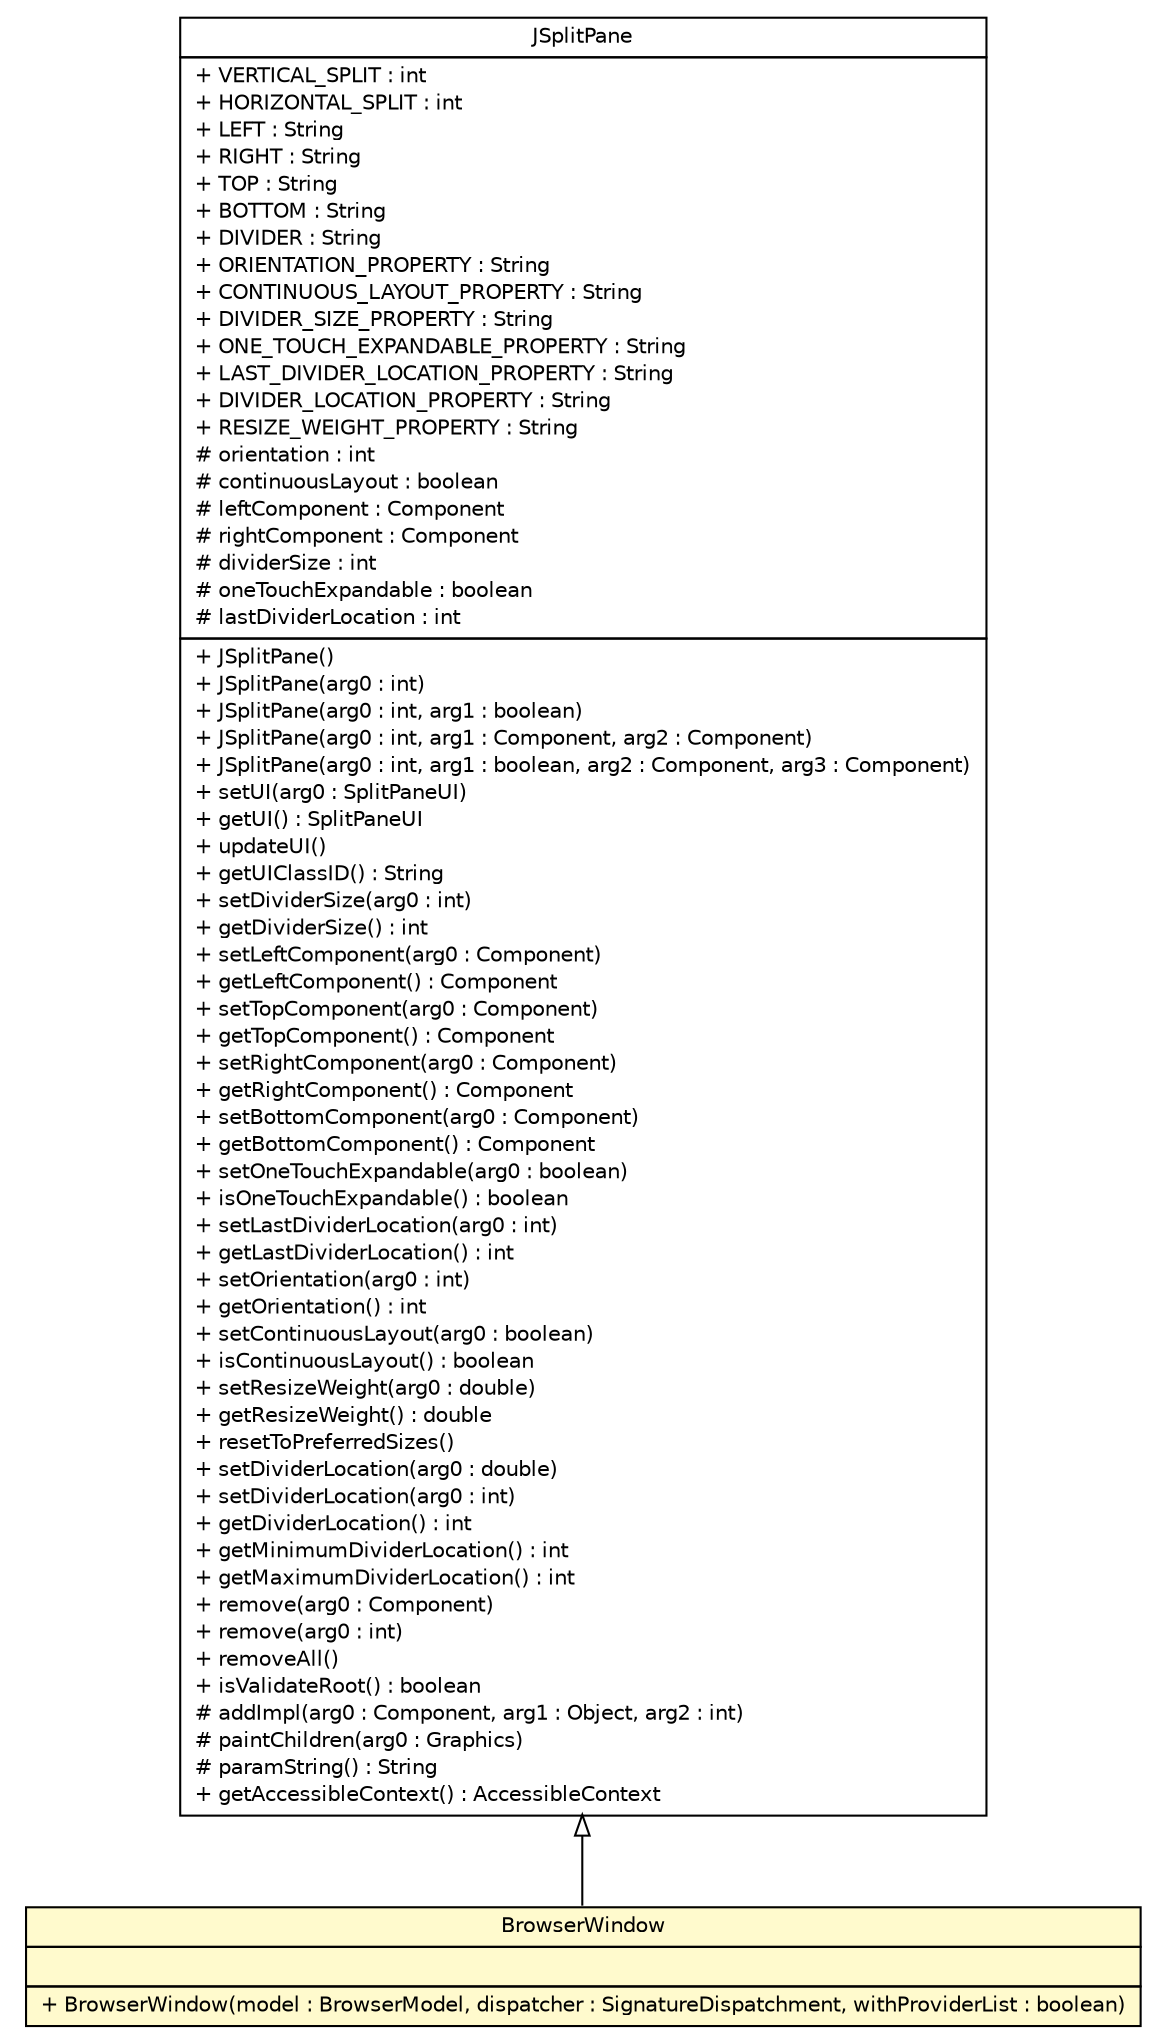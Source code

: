 #!/usr/local/bin/dot
#
# Class diagram 
# Generated by UMLGraph version R5_6 (http://www.umlgraph.org/)
#

digraph G {
	edge [fontname="Helvetica",fontsize=10,labelfontname="Helvetica",labelfontsize=10];
	node [fontname="Helvetica",fontsize=10,shape=plaintext];
	nodesep=0.25;
	ranksep=0.5;
	// sorcer.core.provider.cataloger.ui.BrowserWindow
	c74675 [label=<<table title="sorcer.core.provider.cataloger.ui.BrowserWindow" border="0" cellborder="1" cellspacing="0" cellpadding="2" port="p" bgcolor="lemonChiffon" href="./BrowserWindow.html">
		<tr><td><table border="0" cellspacing="0" cellpadding="1">
<tr><td align="center" balign="center"> BrowserWindow </td></tr>
		</table></td></tr>
		<tr><td><table border="0" cellspacing="0" cellpadding="1">
<tr><td align="left" balign="left">  </td></tr>
		</table></td></tr>
		<tr><td><table border="0" cellspacing="0" cellpadding="1">
<tr><td align="left" balign="left"> + BrowserWindow(model : BrowserModel, dispatcher : SignatureDispatchment, withProviderList : boolean) </td></tr>
		</table></td></tr>
		</table>>, URL="./BrowserWindow.html", fontname="Helvetica", fontcolor="black", fontsize=10.0];
	//sorcer.core.provider.cataloger.ui.BrowserWindow extends javax.swing.JSplitPane
	c74807:p -> c74675:p [dir=back,arrowtail=empty];
	// javax.swing.JSplitPane
	c74807 [label=<<table title="javax.swing.JSplitPane" border="0" cellborder="1" cellspacing="0" cellpadding="2" port="p" href="http://docs.oracle.com/javase/7/docs/api/javax/swing/JSplitPane.html">
		<tr><td><table border="0" cellspacing="0" cellpadding="1">
<tr><td align="center" balign="center"> JSplitPane </td></tr>
		</table></td></tr>
		<tr><td><table border="0" cellspacing="0" cellpadding="1">
<tr><td align="left" balign="left"> + VERTICAL_SPLIT : int </td></tr>
<tr><td align="left" balign="left"> + HORIZONTAL_SPLIT : int </td></tr>
<tr><td align="left" balign="left"> + LEFT : String </td></tr>
<tr><td align="left" balign="left"> + RIGHT : String </td></tr>
<tr><td align="left" balign="left"> + TOP : String </td></tr>
<tr><td align="left" balign="left"> + BOTTOM : String </td></tr>
<tr><td align="left" balign="left"> + DIVIDER : String </td></tr>
<tr><td align="left" balign="left"> + ORIENTATION_PROPERTY : String </td></tr>
<tr><td align="left" balign="left"> + CONTINUOUS_LAYOUT_PROPERTY : String </td></tr>
<tr><td align="left" balign="left"> + DIVIDER_SIZE_PROPERTY : String </td></tr>
<tr><td align="left" balign="left"> + ONE_TOUCH_EXPANDABLE_PROPERTY : String </td></tr>
<tr><td align="left" balign="left"> + LAST_DIVIDER_LOCATION_PROPERTY : String </td></tr>
<tr><td align="left" balign="left"> + DIVIDER_LOCATION_PROPERTY : String </td></tr>
<tr><td align="left" balign="left"> + RESIZE_WEIGHT_PROPERTY : String </td></tr>
<tr><td align="left" balign="left"> # orientation : int </td></tr>
<tr><td align="left" balign="left"> # continuousLayout : boolean </td></tr>
<tr><td align="left" balign="left"> # leftComponent : Component </td></tr>
<tr><td align="left" balign="left"> # rightComponent : Component </td></tr>
<tr><td align="left" balign="left"> # dividerSize : int </td></tr>
<tr><td align="left" balign="left"> # oneTouchExpandable : boolean </td></tr>
<tr><td align="left" balign="left"> # lastDividerLocation : int </td></tr>
		</table></td></tr>
		<tr><td><table border="0" cellspacing="0" cellpadding="1">
<tr><td align="left" balign="left"> + JSplitPane() </td></tr>
<tr><td align="left" balign="left"> + JSplitPane(arg0 : int) </td></tr>
<tr><td align="left" balign="left"> + JSplitPane(arg0 : int, arg1 : boolean) </td></tr>
<tr><td align="left" balign="left"> + JSplitPane(arg0 : int, arg1 : Component, arg2 : Component) </td></tr>
<tr><td align="left" balign="left"> + JSplitPane(arg0 : int, arg1 : boolean, arg2 : Component, arg3 : Component) </td></tr>
<tr><td align="left" balign="left"> + setUI(arg0 : SplitPaneUI) </td></tr>
<tr><td align="left" balign="left"> + getUI() : SplitPaneUI </td></tr>
<tr><td align="left" balign="left"> + updateUI() </td></tr>
<tr><td align="left" balign="left"> + getUIClassID() : String </td></tr>
<tr><td align="left" balign="left"> + setDividerSize(arg0 : int) </td></tr>
<tr><td align="left" balign="left"> + getDividerSize() : int </td></tr>
<tr><td align="left" balign="left"> + setLeftComponent(arg0 : Component) </td></tr>
<tr><td align="left" balign="left"> + getLeftComponent() : Component </td></tr>
<tr><td align="left" balign="left"> + setTopComponent(arg0 : Component) </td></tr>
<tr><td align="left" balign="left"> + getTopComponent() : Component </td></tr>
<tr><td align="left" balign="left"> + setRightComponent(arg0 : Component) </td></tr>
<tr><td align="left" balign="left"> + getRightComponent() : Component </td></tr>
<tr><td align="left" balign="left"> + setBottomComponent(arg0 : Component) </td></tr>
<tr><td align="left" balign="left"> + getBottomComponent() : Component </td></tr>
<tr><td align="left" balign="left"> + setOneTouchExpandable(arg0 : boolean) </td></tr>
<tr><td align="left" balign="left"> + isOneTouchExpandable() : boolean </td></tr>
<tr><td align="left" balign="left"> + setLastDividerLocation(arg0 : int) </td></tr>
<tr><td align="left" balign="left"> + getLastDividerLocation() : int </td></tr>
<tr><td align="left" balign="left"> + setOrientation(arg0 : int) </td></tr>
<tr><td align="left" balign="left"> + getOrientation() : int </td></tr>
<tr><td align="left" balign="left"> + setContinuousLayout(arg0 : boolean) </td></tr>
<tr><td align="left" balign="left"> + isContinuousLayout() : boolean </td></tr>
<tr><td align="left" balign="left"> + setResizeWeight(arg0 : double) </td></tr>
<tr><td align="left" balign="left"> + getResizeWeight() : double </td></tr>
<tr><td align="left" balign="left"> + resetToPreferredSizes() </td></tr>
<tr><td align="left" balign="left"> + setDividerLocation(arg0 : double) </td></tr>
<tr><td align="left" balign="left"> + setDividerLocation(arg0 : int) </td></tr>
<tr><td align="left" balign="left"> + getDividerLocation() : int </td></tr>
<tr><td align="left" balign="left"> + getMinimumDividerLocation() : int </td></tr>
<tr><td align="left" balign="left"> + getMaximumDividerLocation() : int </td></tr>
<tr><td align="left" balign="left"> + remove(arg0 : Component) </td></tr>
<tr><td align="left" balign="left"> + remove(arg0 : int) </td></tr>
<tr><td align="left" balign="left"> + removeAll() </td></tr>
<tr><td align="left" balign="left"> + isValidateRoot() : boolean </td></tr>
<tr><td align="left" balign="left"> # addImpl(arg0 : Component, arg1 : Object, arg2 : int) </td></tr>
<tr><td align="left" balign="left"> # paintChildren(arg0 : Graphics) </td></tr>
<tr><td align="left" balign="left"> # paramString() : String </td></tr>
<tr><td align="left" balign="left"> + getAccessibleContext() : AccessibleContext </td></tr>
		</table></td></tr>
		</table>>, URL="http://docs.oracle.com/javase/7/docs/api/javax/swing/JSplitPane.html", fontname="Helvetica", fontcolor="black", fontsize=10.0];
}

